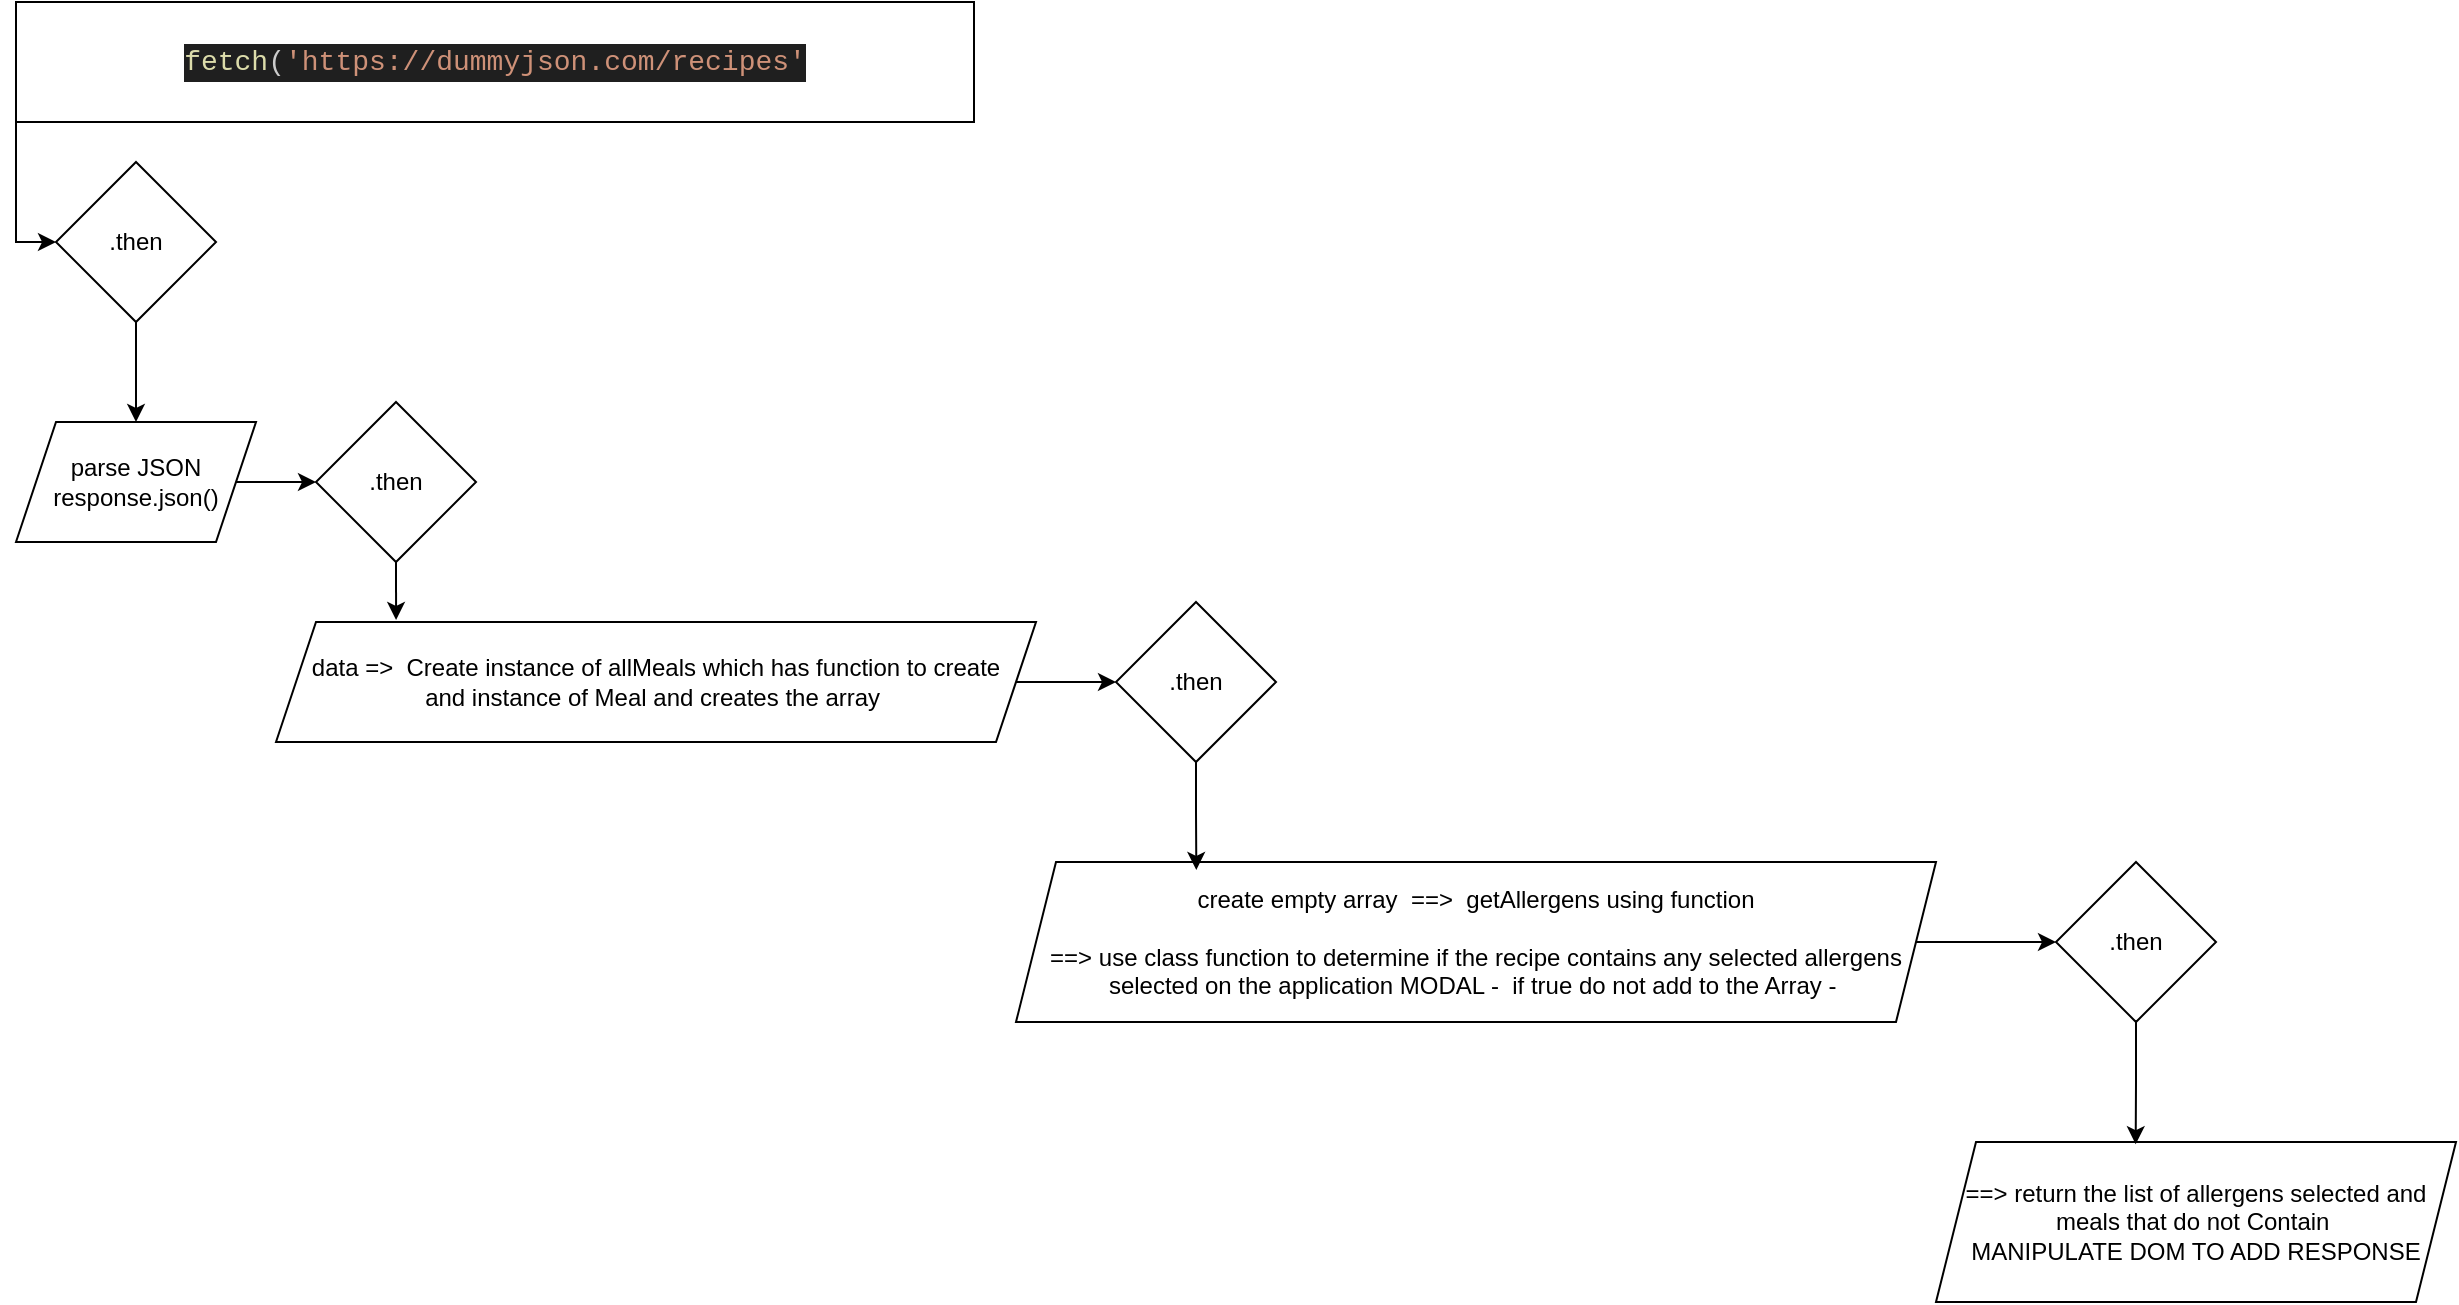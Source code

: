 <mxfile version="24.6.2" type="github">
  <diagram id="T3wb09TkJcfDdkeaGVoH" name="Page-1">
    <mxGraphModel dx="1532" dy="2060" grid="1" gridSize="10" guides="1" tooltips="1" connect="1" arrows="1" fold="1" page="1" pageScale="1" pageWidth="827" pageHeight="1169" math="0" shadow="0">
      <root>
        <mxCell id="0" />
        <mxCell id="1" parent="0" />
        <mxCell id="9kNJDGCUn79xdz2x17ff-5" style="edgeStyle=orthogonalEdgeStyle;rounded=0;orthogonalLoop=1;jettySize=auto;html=1;exitX=0;exitY=1;exitDx=0;exitDy=0;entryX=0;entryY=0.5;entryDx=0;entryDy=0;" edge="1" parent="1" source="_Hk1niEVdFuktYwmPFE8-1" target="9kNJDGCUn79xdz2x17ff-1">
          <mxGeometry relative="1" as="geometry">
            <Array as="points">
              <mxPoint x="130" y="-1050" />
              <mxPoint x="130" y="-950" />
            </Array>
          </mxGeometry>
        </mxCell>
        <mxCell id="_Hk1niEVdFuktYwmPFE8-1" value="&lt;div style=&quot;color: rgb(204, 204, 204); background-color: rgb(31, 31, 31); font-family: Consolas, &amp;quot;Courier New&amp;quot;, monospace; font-size: 14px; line-height: 19px; white-space: pre;&quot;&gt;&lt;span style=&quot;color: #dcdcaa;&quot;&gt;fetch&lt;/span&gt;(&lt;span style=&quot;color: #ce9178;&quot;&gt;&#39;https://dummyjson.com/recipes&#39;&lt;/span&gt;&lt;/div&gt;" style="rounded=0;whiteSpace=wrap;html=1;" parent="1" vertex="1">
          <mxGeometry x="130" y="-1110" width="479" height="60" as="geometry" />
        </mxCell>
        <mxCell id="9kNJDGCUn79xdz2x17ff-7" style="edgeStyle=orthogonalEdgeStyle;rounded=0;orthogonalLoop=1;jettySize=auto;html=1;exitX=0.5;exitY=1;exitDx=0;exitDy=0;" edge="1" parent="1" source="9kNJDGCUn79xdz2x17ff-1" target="9kNJDGCUn79xdz2x17ff-3">
          <mxGeometry relative="1" as="geometry" />
        </mxCell>
        <mxCell id="9kNJDGCUn79xdz2x17ff-1" value=".then" style="rhombus;whiteSpace=wrap;html=1;rounded=0;" vertex="1" parent="1">
          <mxGeometry x="150" y="-1030" width="80" height="80" as="geometry" />
        </mxCell>
        <mxCell id="9kNJDGCUn79xdz2x17ff-9" value="" style="edgeStyle=orthogonalEdgeStyle;rounded=0;orthogonalLoop=1;jettySize=auto;html=1;" edge="1" parent="1" source="9kNJDGCUn79xdz2x17ff-3" target="9kNJDGCUn79xdz2x17ff-8">
          <mxGeometry relative="1" as="geometry" />
        </mxCell>
        <mxCell id="9kNJDGCUn79xdz2x17ff-3" value="parse JSON&lt;div&gt;response.json()&lt;/div&gt;" style="shape=parallelogram;perimeter=parallelogramPerimeter;whiteSpace=wrap;html=1;fixedSize=1;rounded=0;" vertex="1" parent="1">
          <mxGeometry x="130" y="-900" width="120" height="60" as="geometry" />
        </mxCell>
        <mxCell id="9kNJDGCUn79xdz2x17ff-8" value=".then" style="rhombus;whiteSpace=wrap;html=1;rounded=0;" vertex="1" parent="1">
          <mxGeometry x="280" y="-910" width="80" height="80" as="geometry" />
        </mxCell>
        <mxCell id="9kNJDGCUn79xdz2x17ff-22" style="edgeStyle=orthogonalEdgeStyle;rounded=0;orthogonalLoop=1;jettySize=auto;html=1;exitX=1;exitY=0.5;exitDx=0;exitDy=0;entryX=0;entryY=0.5;entryDx=0;entryDy=0;" edge="1" parent="1" source="9kNJDGCUn79xdz2x17ff-10" target="9kNJDGCUn79xdz2x17ff-13">
          <mxGeometry relative="1" as="geometry" />
        </mxCell>
        <mxCell id="9kNJDGCUn79xdz2x17ff-10" value="data =&amp;gt;&amp;nbsp; Create instance of allMeals which has function to create&lt;div&gt;and instance of Meal and creates the array&amp;nbsp;&lt;/div&gt;" style="shape=parallelogram;perimeter=parallelogramPerimeter;whiteSpace=wrap;html=1;fixedSize=1;rounded=0;" vertex="1" parent="1">
          <mxGeometry x="260" y="-800" width="380" height="60" as="geometry" />
        </mxCell>
        <mxCell id="9kNJDGCUn79xdz2x17ff-12" style="edgeStyle=orthogonalEdgeStyle;rounded=0;orthogonalLoop=1;jettySize=auto;html=1;exitX=0.5;exitY=1;exitDx=0;exitDy=0;entryX=0.158;entryY=-0.017;entryDx=0;entryDy=0;entryPerimeter=0;" edge="1" parent="1" source="9kNJDGCUn79xdz2x17ff-8" target="9kNJDGCUn79xdz2x17ff-10">
          <mxGeometry relative="1" as="geometry" />
        </mxCell>
        <mxCell id="9kNJDGCUn79xdz2x17ff-13" value=".then" style="rhombus;whiteSpace=wrap;html=1;rounded=0;" vertex="1" parent="1">
          <mxGeometry x="680" y="-810" width="80" height="80" as="geometry" />
        </mxCell>
        <mxCell id="9kNJDGCUn79xdz2x17ff-24" style="edgeStyle=orthogonalEdgeStyle;rounded=0;orthogonalLoop=1;jettySize=auto;html=1;exitX=1;exitY=0.5;exitDx=0;exitDy=0;entryX=0;entryY=0.5;entryDx=0;entryDy=0;" edge="1" parent="1" source="9kNJDGCUn79xdz2x17ff-15" target="9kNJDGCUn79xdz2x17ff-18">
          <mxGeometry relative="1" as="geometry" />
        </mxCell>
        <mxCell id="9kNJDGCUn79xdz2x17ff-15" value="create empty array&amp;nbsp; ==&amp;gt;&amp;nbsp; getAllergens using function&lt;div&gt;&lt;br&gt;&lt;div&gt;==&amp;gt; use class function to determine if the recipe contains any selected allergens selected on the application MODAL -&amp;nbsp; if true do not add to the Array -&amp;nbsp;&lt;/div&gt;&lt;/div&gt;" style="shape=parallelogram;perimeter=parallelogramPerimeter;whiteSpace=wrap;html=1;fixedSize=1;rounded=0;" vertex="1" parent="1">
          <mxGeometry x="630" y="-680" width="460" height="80" as="geometry" />
        </mxCell>
        <mxCell id="9kNJDGCUn79xdz2x17ff-18" value=".then" style="rhombus;whiteSpace=wrap;html=1;rounded=0;" vertex="1" parent="1">
          <mxGeometry x="1150" y="-680" width="80" height="80" as="geometry" />
        </mxCell>
        <mxCell id="9kNJDGCUn79xdz2x17ff-20" value="==&amp;gt; return the list of allergens selected and meals that do not Contain&amp;nbsp;&lt;div&gt;MANIPULATE DOM TO ADD RESPONSE&lt;/div&gt;" style="shape=parallelogram;perimeter=parallelogramPerimeter;whiteSpace=wrap;html=1;fixedSize=1;rounded=0;" vertex="1" parent="1">
          <mxGeometry x="1090" y="-540" width="260" height="80" as="geometry" />
        </mxCell>
        <mxCell id="9kNJDGCUn79xdz2x17ff-23" style="edgeStyle=orthogonalEdgeStyle;rounded=0;orthogonalLoop=1;jettySize=auto;html=1;exitX=0.5;exitY=1;exitDx=0;exitDy=0;entryX=0.196;entryY=0.05;entryDx=0;entryDy=0;entryPerimeter=0;" edge="1" parent="1" source="9kNJDGCUn79xdz2x17ff-13" target="9kNJDGCUn79xdz2x17ff-15">
          <mxGeometry relative="1" as="geometry" />
        </mxCell>
        <mxCell id="9kNJDGCUn79xdz2x17ff-25" style="edgeStyle=orthogonalEdgeStyle;rounded=0;orthogonalLoop=1;jettySize=auto;html=1;exitX=0.5;exitY=1;exitDx=0;exitDy=0;entryX=0.384;entryY=0.014;entryDx=0;entryDy=0;entryPerimeter=0;" edge="1" parent="1" source="9kNJDGCUn79xdz2x17ff-18" target="9kNJDGCUn79xdz2x17ff-20">
          <mxGeometry relative="1" as="geometry" />
        </mxCell>
      </root>
    </mxGraphModel>
  </diagram>
</mxfile>
